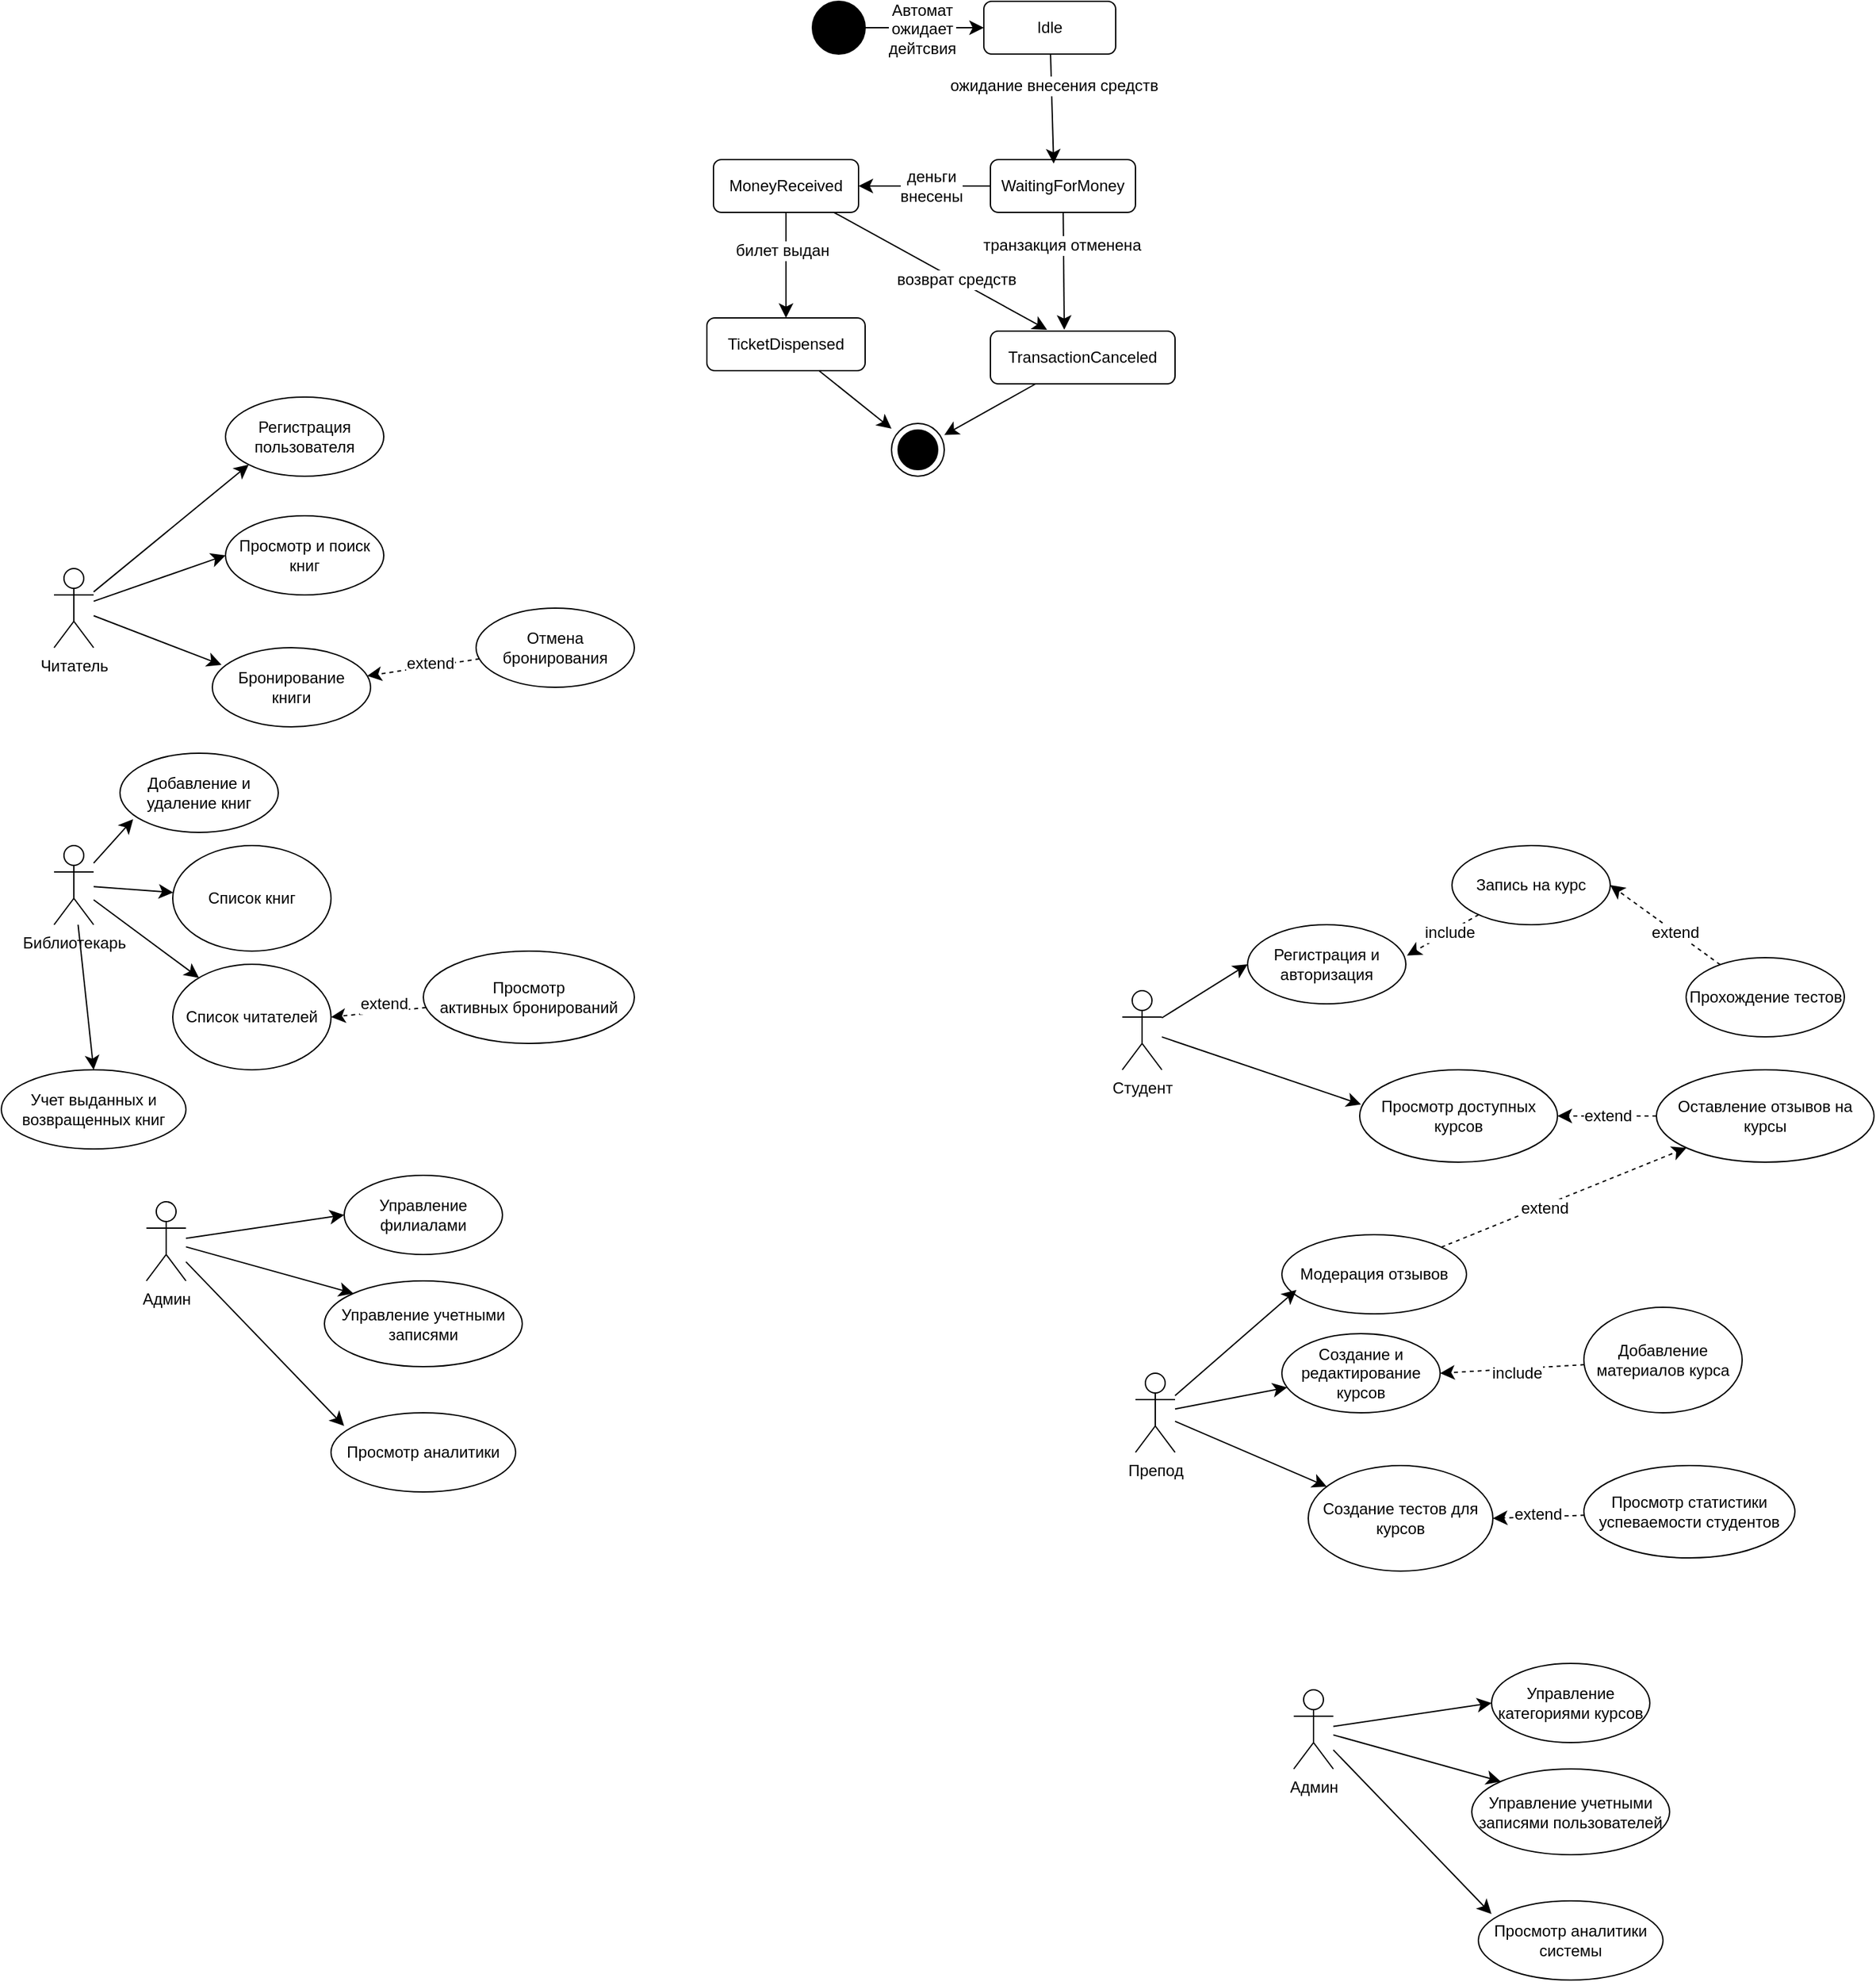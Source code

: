 <mxfile version="24.9.2" pages="2">
  <diagram name="Страница — 1" id="04L0NcoYOIr7Iho5r7k9">
    <mxGraphModel dx="1389" dy="2733" grid="1" gridSize="10" guides="1" tooltips="1" connect="1" arrows="1" fold="1" page="1" pageScale="1" pageWidth="827" pageHeight="1169" math="0" shadow="0">
      <root>
        <mxCell id="0" />
        <mxCell id="1" parent="0" />
        <mxCell id="0wUVabz4Noaz_FoJTO7X-48" style="edgeStyle=none;curved=1;rounded=0;orthogonalLoop=1;jettySize=auto;html=1;fontSize=12;startSize=8;endSize=8;" edge="1" parent="1" source="0wUVabz4Noaz_FoJTO7X-22" target="0wUVabz4Noaz_FoJTO7X-47">
          <mxGeometry relative="1" as="geometry" />
        </mxCell>
        <mxCell id="0wUVabz4Noaz_FoJTO7X-53" style="edgeStyle=none;curved=1;rounded=0;orthogonalLoop=1;jettySize=auto;html=1;fontSize=12;startSize=8;endSize=8;" edge="1" parent="1" source="0wUVabz4Noaz_FoJTO7X-22" target="0wUVabz4Noaz_FoJTO7X-52">
          <mxGeometry relative="1" as="geometry" />
        </mxCell>
        <mxCell id="0wUVabz4Noaz_FoJTO7X-60" style="edgeStyle=none;curved=1;rounded=0;orthogonalLoop=1;jettySize=auto;html=1;entryX=0.5;entryY=0;entryDx=0;entryDy=0;fontSize=12;startSize=8;endSize=8;" edge="1" parent="1" source="0wUVabz4Noaz_FoJTO7X-22" target="0wUVabz4Noaz_FoJTO7X-34">
          <mxGeometry relative="1" as="geometry" />
        </mxCell>
        <mxCell id="0wUVabz4Noaz_FoJTO7X-22" value="Библиотекарь" style="shape=umlActor;verticalLabelPosition=bottom;verticalAlign=top;html=1;outlineConnect=0;" vertex="1" parent="1">
          <mxGeometry x="150" y="290" width="30" height="60" as="geometry" />
        </mxCell>
        <mxCell id="0wUVabz4Noaz_FoJTO7X-54" style="edgeStyle=none;curved=1;rounded=0;orthogonalLoop=1;jettySize=auto;html=1;entryX=0;entryY=0.5;entryDx=0;entryDy=0;fontSize=12;startSize=8;endSize=8;" edge="1" parent="1" source="0wUVabz4Noaz_FoJTO7X-23" target="0wUVabz4Noaz_FoJTO7X-35">
          <mxGeometry relative="1" as="geometry" />
        </mxCell>
        <mxCell id="0wUVabz4Noaz_FoJTO7X-55" style="edgeStyle=none;curved=1;rounded=0;orthogonalLoop=1;jettySize=auto;html=1;entryX=0;entryY=0;entryDx=0;entryDy=0;fontSize=12;startSize=8;endSize=8;" edge="1" parent="1" source="0wUVabz4Noaz_FoJTO7X-23" target="0wUVabz4Noaz_FoJTO7X-36">
          <mxGeometry relative="1" as="geometry" />
        </mxCell>
        <mxCell id="0wUVabz4Noaz_FoJTO7X-23" value="Админ" style="shape=umlActor;verticalLabelPosition=bottom;verticalAlign=top;html=1;outlineConnect=0;" vertex="1" parent="1">
          <mxGeometry x="220" y="560" width="30" height="60" as="geometry" />
        </mxCell>
        <mxCell id="0wUVabz4Noaz_FoJTO7X-38" style="edgeStyle=none;curved=1;rounded=0;orthogonalLoop=1;jettySize=auto;html=1;entryX=0;entryY=0.5;entryDx=0;entryDy=0;fontSize=12;startSize=8;endSize=8;" edge="1" parent="1" source="0wUVabz4Noaz_FoJTO7X-24" target="0wUVabz4Noaz_FoJTO7X-30">
          <mxGeometry relative="1" as="geometry" />
        </mxCell>
        <mxCell id="0wUVabz4Noaz_FoJTO7X-58" style="edgeStyle=none;curved=1;rounded=0;orthogonalLoop=1;jettySize=auto;html=1;entryX=0;entryY=1;entryDx=0;entryDy=0;fontSize=12;startSize=8;endSize=8;" edge="1" parent="1" source="0wUVabz4Noaz_FoJTO7X-24" target="0wUVabz4Noaz_FoJTO7X-29">
          <mxGeometry relative="1" as="geometry" />
        </mxCell>
        <mxCell id="0wUVabz4Noaz_FoJTO7X-24" value="Читатель" style="shape=umlActor;verticalLabelPosition=bottom;verticalAlign=top;html=1;outlineConnect=0;" vertex="1" parent="1">
          <mxGeometry x="150" y="80" width="30" height="60" as="geometry" />
        </mxCell>
        <mxCell id="0wUVabz4Noaz_FoJTO7X-29" value="Регистрация пользователя" style="ellipse;whiteSpace=wrap;html=1;" vertex="1" parent="1">
          <mxGeometry x="280" y="-50" width="120" height="60" as="geometry" />
        </mxCell>
        <mxCell id="0wUVabz4Noaz_FoJTO7X-30" value="Просмотр и поиск книг" style="ellipse;whiteSpace=wrap;html=1;" vertex="1" parent="1">
          <mxGeometry x="280" y="40" width="120" height="60" as="geometry" />
        </mxCell>
        <mxCell id="0wUVabz4Noaz_FoJTO7X-31" value="Бронирование&lt;div&gt;книги&lt;/div&gt;" style="ellipse;whiteSpace=wrap;html=1;" vertex="1" parent="1">
          <mxGeometry x="270" y="140" width="120" height="60" as="geometry" />
        </mxCell>
        <mxCell id="0wUVabz4Noaz_FoJTO7X-62" style="edgeStyle=none;curved=1;rounded=0;orthogonalLoop=1;jettySize=auto;html=1;fontSize=12;startSize=8;endSize=8;dashed=1;" edge="1" parent="1" source="0wUVabz4Noaz_FoJTO7X-32" target="0wUVabz4Noaz_FoJTO7X-31">
          <mxGeometry relative="1" as="geometry" />
        </mxCell>
        <mxCell id="0wUVabz4Noaz_FoJTO7X-63" value="extend" style="edgeLabel;html=1;align=center;verticalAlign=middle;resizable=0;points=[];fontSize=12;" vertex="1" connectable="0" parent="0wUVabz4Noaz_FoJTO7X-62">
          <mxGeometry x="-0.114" y="-1" relative="1" as="geometry">
            <mxPoint y="-1" as="offset" />
          </mxGeometry>
        </mxCell>
        <mxCell id="0wUVabz4Noaz_FoJTO7X-32" value="Отмена бронирования" style="ellipse;whiteSpace=wrap;html=1;" vertex="1" parent="1">
          <mxGeometry x="470" y="110" width="120" height="60" as="geometry" />
        </mxCell>
        <mxCell id="0wUVabz4Noaz_FoJTO7X-33" value="Добавление и удаление книг" style="ellipse;whiteSpace=wrap;html=1;" vertex="1" parent="1">
          <mxGeometry x="200" y="220" width="120" height="60" as="geometry" />
        </mxCell>
        <mxCell id="0wUVabz4Noaz_FoJTO7X-34" value="&lt;p data-pm-slice=&quot;0 0 []&quot;&gt;Учет выданных и возвращенных книг&lt;/p&gt;" style="ellipse;whiteSpace=wrap;html=1;" vertex="1" parent="1">
          <mxGeometry x="110" y="460" width="140" height="60" as="geometry" />
        </mxCell>
        <mxCell id="0wUVabz4Noaz_FoJTO7X-35" value="&lt;p data-pm-slice=&quot;0 0 []&quot;&gt;Управление филиалами&lt;/p&gt;" style="ellipse;whiteSpace=wrap;html=1;" vertex="1" parent="1">
          <mxGeometry x="370" y="540" width="120" height="60" as="geometry" />
        </mxCell>
        <mxCell id="0wUVabz4Noaz_FoJTO7X-36" value="&lt;p data-pm-slice=&quot;0 0 []&quot;&gt;Управление учетными записями&lt;/p&gt;" style="ellipse;whiteSpace=wrap;html=1;" vertex="1" parent="1">
          <mxGeometry x="355" y="620" width="150" height="65" as="geometry" />
        </mxCell>
        <mxCell id="0wUVabz4Noaz_FoJTO7X-37" value="&lt;p data-pm-slice=&quot;0 0 []&quot;&gt;Просмотр аналитики&lt;/p&gt;" style="ellipse;whiteSpace=wrap;html=1;" vertex="1" parent="1">
          <mxGeometry x="360" y="720" width="140" height="60" as="geometry" />
        </mxCell>
        <mxCell id="0wUVabz4Noaz_FoJTO7X-39" style="edgeStyle=none;curved=1;rounded=0;orthogonalLoop=1;jettySize=auto;html=1;entryX=0.058;entryY=0.217;entryDx=0;entryDy=0;entryPerimeter=0;fontSize=12;startSize=8;endSize=8;" edge="1" parent="1" source="0wUVabz4Noaz_FoJTO7X-24" target="0wUVabz4Noaz_FoJTO7X-31">
          <mxGeometry relative="1" as="geometry" />
        </mxCell>
        <mxCell id="0wUVabz4Noaz_FoJTO7X-64" style="edgeStyle=none;curved=1;rounded=0;orthogonalLoop=1;jettySize=auto;html=1;entryX=1;entryY=0.5;entryDx=0;entryDy=0;fontSize=12;startSize=8;endSize=8;dashed=1;" edge="1" parent="1" source="0wUVabz4Noaz_FoJTO7X-44" target="0wUVabz4Noaz_FoJTO7X-52">
          <mxGeometry relative="1" as="geometry" />
        </mxCell>
        <mxCell id="0wUVabz4Noaz_FoJTO7X-65" value="extend" style="edgeLabel;html=1;align=center;verticalAlign=middle;resizable=0;points=[];fontSize=12;" vertex="1" connectable="0" parent="0wUVabz4Noaz_FoJTO7X-64">
          <mxGeometry x="0.222" y="-1" relative="1" as="geometry">
            <mxPoint x="12" y="-6" as="offset" />
          </mxGeometry>
        </mxCell>
        <mxCell id="0wUVabz4Noaz_FoJTO7X-44" value="&lt;p data-pm-slice=&quot;0 0 []&quot;&gt;Просмотр активных&amp;nbsp;&lt;span style=&quot;background-color: initial;&quot;&gt;бронирований&lt;/span&gt;&lt;/p&gt;" style="ellipse;whiteSpace=wrap;html=1;" vertex="1" parent="1">
          <mxGeometry x="430" y="370" width="160" height="70" as="geometry" />
        </mxCell>
        <mxCell id="0wUVabz4Noaz_FoJTO7X-47" value="Список книг" style="ellipse;whiteSpace=wrap;html=1;" vertex="1" parent="1">
          <mxGeometry x="240" y="290" width="120" height="80" as="geometry" />
        </mxCell>
        <mxCell id="0wUVabz4Noaz_FoJTO7X-52" value="Список читателей" style="ellipse;whiteSpace=wrap;html=1;" vertex="1" parent="1">
          <mxGeometry x="240" y="380" width="120" height="80" as="geometry" />
        </mxCell>
        <mxCell id="0wUVabz4Noaz_FoJTO7X-56" style="edgeStyle=none;curved=1;rounded=0;orthogonalLoop=1;jettySize=auto;html=1;entryX=0.071;entryY=0.167;entryDx=0;entryDy=0;entryPerimeter=0;fontSize=12;startSize=8;endSize=8;" edge="1" parent="1" source="0wUVabz4Noaz_FoJTO7X-23" target="0wUVabz4Noaz_FoJTO7X-37">
          <mxGeometry relative="1" as="geometry" />
        </mxCell>
        <mxCell id="0wUVabz4Noaz_FoJTO7X-59" style="edgeStyle=none;curved=1;rounded=0;orthogonalLoop=1;jettySize=auto;html=1;entryX=0.083;entryY=0.833;entryDx=0;entryDy=0;entryPerimeter=0;fontSize=12;startSize=8;endSize=8;" edge="1" parent="1" source="0wUVabz4Noaz_FoJTO7X-22" target="0wUVabz4Noaz_FoJTO7X-33">
          <mxGeometry relative="1" as="geometry" />
        </mxCell>
        <mxCell id="0wUVabz4Noaz_FoJTO7X-73" style="edgeStyle=none;curved=1;rounded=0;orthogonalLoop=1;jettySize=auto;html=1;entryX=0;entryY=0.5;entryDx=0;entryDy=0;fontSize=12;startSize=8;endSize=8;" edge="1" parent="1" source="0wUVabz4Noaz_FoJTO7X-66" target="0wUVabz4Noaz_FoJTO7X-67">
          <mxGeometry relative="1" as="geometry" />
        </mxCell>
        <mxCell id="0wUVabz4Noaz_FoJTO7X-79" value="Автомат&lt;div&gt;ожидает&lt;/div&gt;&lt;div&gt;дейтсвия&lt;/div&gt;" style="edgeLabel;html=1;align=center;verticalAlign=middle;resizable=0;points=[];fontSize=12;" vertex="1" connectable="0" parent="0wUVabz4Noaz_FoJTO7X-73">
          <mxGeometry x="-0.044" y="-1" relative="1" as="geometry">
            <mxPoint as="offset" />
          </mxGeometry>
        </mxCell>
        <mxCell id="0wUVabz4Noaz_FoJTO7X-66" value="" style="shape=ellipse;html=1;fillColor=strokeColor;fontSize=18;fontColor=#ffffff;" vertex="1" parent="1">
          <mxGeometry x="725" y="-350" width="40" height="40" as="geometry" />
        </mxCell>
        <mxCell id="0wUVabz4Noaz_FoJTO7X-67" value="Idle" style="shape=rect;rounded=1;html=1;whiteSpace=wrap;align=center;" vertex="1" parent="1">
          <mxGeometry x="855" y="-350" width="100" height="40" as="geometry" />
        </mxCell>
        <mxCell id="0wUVabz4Noaz_FoJTO7X-75" style="edgeStyle=none;curved=1;rounded=0;orthogonalLoop=1;jettySize=auto;html=1;fontSize=12;startSize=8;endSize=8;" edge="1" parent="1" source="0wUVabz4Noaz_FoJTO7X-68" target="0wUVabz4Noaz_FoJTO7X-69">
          <mxGeometry relative="1" as="geometry" />
        </mxCell>
        <mxCell id="0wUVabz4Noaz_FoJTO7X-81" value="деньги&lt;div&gt;внесены&lt;/div&gt;" style="edgeLabel;html=1;align=center;verticalAlign=middle;resizable=0;points=[];fontSize=12;" vertex="1" connectable="0" parent="0wUVabz4Noaz_FoJTO7X-75">
          <mxGeometry x="-0.42" y="-3" relative="1" as="geometry">
            <mxPoint x="-16" y="3" as="offset" />
          </mxGeometry>
        </mxCell>
        <mxCell id="0wUVabz4Noaz_FoJTO7X-76" style="edgeStyle=none;curved=1;rounded=0;orthogonalLoop=1;jettySize=auto;html=1;entryX=0.4;entryY=-0.025;entryDx=0;entryDy=0;fontSize=12;startSize=8;endSize=8;entryPerimeter=0;" edge="1" parent="1" source="0wUVabz4Noaz_FoJTO7X-68" target="0wUVabz4Noaz_FoJTO7X-71">
          <mxGeometry relative="1" as="geometry" />
        </mxCell>
        <mxCell id="0wUVabz4Noaz_FoJTO7X-83" value="транзакция отменена" style="edgeLabel;html=1;align=center;verticalAlign=middle;resizable=0;points=[];fontSize=12;" vertex="1" connectable="0" parent="0wUVabz4Noaz_FoJTO7X-76">
          <mxGeometry x="-0.439" y="-2" relative="1" as="geometry">
            <mxPoint as="offset" />
          </mxGeometry>
        </mxCell>
        <mxCell id="0wUVabz4Noaz_FoJTO7X-68" value="WaitingForMoney" style="shape=rect;rounded=1;html=1;whiteSpace=wrap;align=center;" vertex="1" parent="1">
          <mxGeometry x="860" y="-230" width="110" height="40" as="geometry" />
        </mxCell>
        <mxCell id="0wUVabz4Noaz_FoJTO7X-77" style="edgeStyle=none;curved=1;rounded=0;orthogonalLoop=1;jettySize=auto;html=1;fontSize=12;startSize=8;endSize=8;" edge="1" parent="1" source="0wUVabz4Noaz_FoJTO7X-69" target="0wUVabz4Noaz_FoJTO7X-70">
          <mxGeometry relative="1" as="geometry" />
        </mxCell>
        <mxCell id="0wUVabz4Noaz_FoJTO7X-82" value="билет выдан" style="edgeLabel;html=1;align=center;verticalAlign=middle;resizable=0;points=[];fontSize=12;" vertex="1" connectable="0" parent="0wUVabz4Noaz_FoJTO7X-77">
          <mxGeometry x="-0.275" y="-3" relative="1" as="geometry">
            <mxPoint as="offset" />
          </mxGeometry>
        </mxCell>
        <mxCell id="0wUVabz4Noaz_FoJTO7X-69" value="MoneyReceived" style="shape=rect;rounded=1;html=1;whiteSpace=wrap;align=center;" vertex="1" parent="1">
          <mxGeometry x="650" y="-230" width="110" height="40" as="geometry" />
        </mxCell>
        <mxCell id="0wUVabz4Noaz_FoJTO7X-85" style="edgeStyle=none;curved=1;rounded=0;orthogonalLoop=1;jettySize=auto;html=1;fontSize=12;startSize=8;endSize=8;" edge="1" parent="1" source="0wUVabz4Noaz_FoJTO7X-70" target="0wUVabz4Noaz_FoJTO7X-86">
          <mxGeometry relative="1" as="geometry">
            <mxPoint x="785" y="-10" as="targetPoint" />
          </mxGeometry>
        </mxCell>
        <mxCell id="0wUVabz4Noaz_FoJTO7X-70" value="TicketDispensed" style="shape=rect;rounded=1;html=1;whiteSpace=wrap;align=center;" vertex="1" parent="1">
          <mxGeometry x="645" y="-110" width="120" height="40" as="geometry" />
        </mxCell>
        <mxCell id="0wUVabz4Noaz_FoJTO7X-87" style="edgeStyle=none;curved=1;rounded=0;orthogonalLoop=1;jettySize=auto;html=1;fontSize=12;startSize=8;endSize=8;" edge="1" parent="1" source="0wUVabz4Noaz_FoJTO7X-71" target="0wUVabz4Noaz_FoJTO7X-86">
          <mxGeometry relative="1" as="geometry" />
        </mxCell>
        <mxCell id="0wUVabz4Noaz_FoJTO7X-71" value="TransactionCanceled" style="shape=rect;rounded=1;html=1;whiteSpace=wrap;align=center;" vertex="1" parent="1">
          <mxGeometry x="860" y="-100" width="140" height="40" as="geometry" />
        </mxCell>
        <mxCell id="0wUVabz4Noaz_FoJTO7X-74" style="edgeStyle=none;curved=1;rounded=0;orthogonalLoop=1;jettySize=auto;html=1;entryX=0.436;entryY=0.075;entryDx=0;entryDy=0;entryPerimeter=0;fontSize=12;startSize=8;endSize=8;" edge="1" parent="1" source="0wUVabz4Noaz_FoJTO7X-67" target="0wUVabz4Noaz_FoJTO7X-68">
          <mxGeometry relative="1" as="geometry" />
        </mxCell>
        <mxCell id="0wUVabz4Noaz_FoJTO7X-80" value="ожидание внесения средств" style="edgeLabel;html=1;align=center;verticalAlign=middle;resizable=0;points=[];fontSize=12;" vertex="1" connectable="0" parent="0wUVabz4Noaz_FoJTO7X-74">
          <mxGeometry x="-0.421" y="1" relative="1" as="geometry">
            <mxPoint as="offset" />
          </mxGeometry>
        </mxCell>
        <mxCell id="0wUVabz4Noaz_FoJTO7X-78" style="edgeStyle=none;curved=1;rounded=0;orthogonalLoop=1;jettySize=auto;html=1;entryX=0.307;entryY=-0.025;entryDx=0;entryDy=0;entryPerimeter=0;fontSize=12;startSize=8;endSize=8;" edge="1" parent="1" source="0wUVabz4Noaz_FoJTO7X-69" target="0wUVabz4Noaz_FoJTO7X-71">
          <mxGeometry relative="1" as="geometry" />
        </mxCell>
        <mxCell id="0wUVabz4Noaz_FoJTO7X-84" value="возврат средств" style="edgeLabel;html=1;align=center;verticalAlign=middle;resizable=0;points=[];fontSize=12;" vertex="1" connectable="0" parent="0wUVabz4Noaz_FoJTO7X-78">
          <mxGeometry x="0.156" y="1" relative="1" as="geometry">
            <mxPoint x="-1" as="offset" />
          </mxGeometry>
        </mxCell>
        <mxCell id="0wUVabz4Noaz_FoJTO7X-86" value="" style="shape=mxgraph.sysml.actFinal;html=1;verticalLabelPosition=bottom;labelBackgroundColor=#ffffff;verticalAlign=top;" vertex="1" parent="1">
          <mxGeometry x="785" y="-30" width="40" height="40" as="geometry" />
        </mxCell>
        <mxCell id="0wUVabz4Noaz_FoJTO7X-127" style="edgeStyle=none;curved=1;rounded=0;orthogonalLoop=1;jettySize=auto;html=1;fontSize=12;startSize=8;endSize=8;" edge="1" parent="1" source="0wUVabz4Noaz_FoJTO7X-91" target="0wUVabz4Noaz_FoJTO7X-104">
          <mxGeometry relative="1" as="geometry" />
        </mxCell>
        <mxCell id="0wUVabz4Noaz_FoJTO7X-129" style="edgeStyle=none;curved=1;rounded=0;orthogonalLoop=1;jettySize=auto;html=1;fontSize=12;startSize=8;endSize=8;" edge="1" parent="1" source="0wUVabz4Noaz_FoJTO7X-91" target="0wUVabz4Noaz_FoJTO7X-114">
          <mxGeometry relative="1" as="geometry" />
        </mxCell>
        <mxCell id="0wUVabz4Noaz_FoJTO7X-91" value="Препод" style="shape=umlActor;verticalLabelPosition=bottom;verticalAlign=top;html=1;outlineConnect=0;" vertex="1" parent="1">
          <mxGeometry x="970" y="690" width="30" height="60" as="geometry" />
        </mxCell>
        <mxCell id="0wUVabz4Noaz_FoJTO7X-92" style="edgeStyle=none;curved=1;rounded=0;orthogonalLoop=1;jettySize=auto;html=1;entryX=0;entryY=0.5;entryDx=0;entryDy=0;fontSize=12;startSize=8;endSize=8;" edge="1" source="0wUVabz4Noaz_FoJTO7X-94" target="0wUVabz4Noaz_FoJTO7X-106" parent="1">
          <mxGeometry relative="1" as="geometry" />
        </mxCell>
        <mxCell id="0wUVabz4Noaz_FoJTO7X-93" style="edgeStyle=none;curved=1;rounded=0;orthogonalLoop=1;jettySize=auto;html=1;entryX=0;entryY=0;entryDx=0;entryDy=0;fontSize=12;startSize=8;endSize=8;" edge="1" source="0wUVabz4Noaz_FoJTO7X-94" target="0wUVabz4Noaz_FoJTO7X-107" parent="1">
          <mxGeometry relative="1" as="geometry" />
        </mxCell>
        <mxCell id="0wUVabz4Noaz_FoJTO7X-94" value="Админ" style="shape=umlActor;verticalLabelPosition=bottom;verticalAlign=top;html=1;outlineConnect=0;" vertex="1" parent="1">
          <mxGeometry x="1090" y="930" width="30" height="60" as="geometry" />
        </mxCell>
        <mxCell id="0wUVabz4Noaz_FoJTO7X-130" style="edgeStyle=none;curved=1;rounded=0;orthogonalLoop=1;jettySize=auto;html=1;entryX=0;entryY=0.5;entryDx=0;entryDy=0;fontSize=12;startSize=8;endSize=8;" edge="1" parent="1" source="0wUVabz4Noaz_FoJTO7X-97" target="0wUVabz4Noaz_FoJTO7X-98">
          <mxGeometry relative="1" as="geometry" />
        </mxCell>
        <mxCell id="0wUVabz4Noaz_FoJTO7X-97" value="Студент" style="shape=umlActor;verticalLabelPosition=bottom;verticalAlign=top;html=1;outlineConnect=0;" vertex="1" parent="1">
          <mxGeometry x="960" y="400" width="30" height="60" as="geometry" />
        </mxCell>
        <mxCell id="0wUVabz4Noaz_FoJTO7X-98" value="Регистрация и авторизация" style="ellipse;whiteSpace=wrap;html=1;" vertex="1" parent="1">
          <mxGeometry x="1055" y="350" width="120" height="60" as="geometry" />
        </mxCell>
        <mxCell id="0wUVabz4Noaz_FoJTO7X-99" value="Просмотр доступных курсов" style="ellipse;whiteSpace=wrap;html=1;" vertex="1" parent="1">
          <mxGeometry x="1140" y="460" width="150" height="70" as="geometry" />
        </mxCell>
        <mxCell id="0wUVabz4Noaz_FoJTO7X-100" value="Запись на курс" style="ellipse;whiteSpace=wrap;html=1;" vertex="1" parent="1">
          <mxGeometry x="1210" y="290" width="120" height="60" as="geometry" />
        </mxCell>
        <mxCell id="0wUVabz4Noaz_FoJTO7X-119" style="edgeStyle=none;curved=1;rounded=0;orthogonalLoop=1;jettySize=auto;html=1;entryX=1;entryY=0.5;entryDx=0;entryDy=0;fontSize=12;startSize=8;endSize=8;dashed=1;" edge="1" parent="1" source="0wUVabz4Noaz_FoJTO7X-103" target="0wUVabz4Noaz_FoJTO7X-100">
          <mxGeometry relative="1" as="geometry" />
        </mxCell>
        <mxCell id="0wUVabz4Noaz_FoJTO7X-120" value="extend" style="edgeLabel;html=1;align=center;verticalAlign=middle;resizable=0;points=[];fontSize=12;" vertex="1" connectable="0" parent="0wUVabz4Noaz_FoJTO7X-119">
          <mxGeometry x="-0.175" y="1" relative="1" as="geometry">
            <mxPoint as="offset" />
          </mxGeometry>
        </mxCell>
        <mxCell id="0wUVabz4Noaz_FoJTO7X-103" value="Прохождение тестов" style="ellipse;whiteSpace=wrap;html=1;" vertex="1" parent="1">
          <mxGeometry x="1387.5" y="375" width="120" height="60" as="geometry" />
        </mxCell>
        <mxCell id="0wUVabz4Noaz_FoJTO7X-104" value="Создание и редактирование курсов" style="ellipse;whiteSpace=wrap;html=1;" vertex="1" parent="1">
          <mxGeometry x="1081" y="660" width="120" height="60" as="geometry" />
        </mxCell>
        <mxCell id="0wUVabz4Noaz_FoJTO7X-125" style="edgeStyle=none;curved=1;rounded=0;orthogonalLoop=1;jettySize=auto;html=1;fontSize=12;startSize=8;endSize=8;dashed=1;" edge="1" parent="1" source="0wUVabz4Noaz_FoJTO7X-105" target="0wUVabz4Noaz_FoJTO7X-118">
          <mxGeometry relative="1" as="geometry" />
        </mxCell>
        <mxCell id="0wUVabz4Noaz_FoJTO7X-126" value="extend" style="edgeLabel;html=1;align=center;verticalAlign=middle;resizable=0;points=[];fontSize=12;" vertex="1" connectable="0" parent="0wUVabz4Noaz_FoJTO7X-125">
          <mxGeometry x="-0.169" y="-2" relative="1" as="geometry">
            <mxPoint as="offset" />
          </mxGeometry>
        </mxCell>
        <mxCell id="0wUVabz4Noaz_FoJTO7X-105" value="&lt;p data-pm-slice=&quot;0 0 []&quot;&gt;Модерация отзывов&lt;/p&gt;" style="ellipse;whiteSpace=wrap;html=1;" vertex="1" parent="1">
          <mxGeometry x="1081" y="585" width="140" height="60" as="geometry" />
        </mxCell>
        <mxCell id="0wUVabz4Noaz_FoJTO7X-106" value="&lt;p data-pm-slice=&quot;0 0 []&quot;&gt;Управление категориями курсов&lt;/p&gt;" style="ellipse;whiteSpace=wrap;html=1;" vertex="1" parent="1">
          <mxGeometry x="1240" y="910" width="120" height="60" as="geometry" />
        </mxCell>
        <mxCell id="0wUVabz4Noaz_FoJTO7X-107" value="&lt;p data-pm-slice=&quot;0 0 []&quot;&gt;Управление учетными записями пользователей&lt;/p&gt;" style="ellipse;whiteSpace=wrap;html=1;" vertex="1" parent="1">
          <mxGeometry x="1225" y="990" width="150" height="65" as="geometry" />
        </mxCell>
        <mxCell id="0wUVabz4Noaz_FoJTO7X-108" value="&lt;p data-pm-slice=&quot;0 0 []&quot;&gt;Просмотр аналитики системы&lt;/p&gt;" style="ellipse;whiteSpace=wrap;html=1;" vertex="1" parent="1">
          <mxGeometry x="1230" y="1090" width="140" height="60" as="geometry" />
        </mxCell>
        <mxCell id="0wUVabz4Noaz_FoJTO7X-122" style="edgeStyle=none;curved=1;rounded=0;orthogonalLoop=1;jettySize=auto;html=1;entryX=1;entryY=0.5;entryDx=0;entryDy=0;fontSize=12;startSize=8;endSize=8;dashed=1;" edge="1" parent="1" source="0wUVabz4Noaz_FoJTO7X-112" target="0wUVabz4Noaz_FoJTO7X-114">
          <mxGeometry relative="1" as="geometry" />
        </mxCell>
        <mxCell id="0wUVabz4Noaz_FoJTO7X-123" value="extend" style="edgeLabel;html=1;align=center;verticalAlign=middle;resizable=0;points=[];fontSize=12;" vertex="1" connectable="0" parent="0wUVabz4Noaz_FoJTO7X-122">
          <mxGeometry x="0.02" y="-2" relative="1" as="geometry">
            <mxPoint as="offset" />
          </mxGeometry>
        </mxCell>
        <mxCell id="0wUVabz4Noaz_FoJTO7X-112" value="&lt;p data-pm-slice=&quot;0 0 []&quot;&gt;Просмотр статистики успеваемости студентов&lt;/p&gt;" style="ellipse;whiteSpace=wrap;html=1;" vertex="1" parent="1">
          <mxGeometry x="1310" y="760" width="160" height="70" as="geometry" />
        </mxCell>
        <mxCell id="0wUVabz4Noaz_FoJTO7X-135" style="edgeStyle=none;curved=1;rounded=0;orthogonalLoop=1;jettySize=auto;html=1;entryX=1;entryY=0.5;entryDx=0;entryDy=0;fontSize=12;startSize=8;endSize=8;dashed=1;" edge="1" parent="1" source="0wUVabz4Noaz_FoJTO7X-113" target="0wUVabz4Noaz_FoJTO7X-104">
          <mxGeometry relative="1" as="geometry" />
        </mxCell>
        <mxCell id="0wUVabz4Noaz_FoJTO7X-136" value="include" style="edgeLabel;html=1;align=center;verticalAlign=middle;resizable=0;points=[];fontSize=12;" vertex="1" connectable="0" parent="0wUVabz4Noaz_FoJTO7X-135">
          <mxGeometry x="-0.048" y="3" relative="1" as="geometry">
            <mxPoint as="offset" />
          </mxGeometry>
        </mxCell>
        <mxCell id="0wUVabz4Noaz_FoJTO7X-113" value="Добавление материалов курса" style="ellipse;whiteSpace=wrap;html=1;" vertex="1" parent="1">
          <mxGeometry x="1310" y="640" width="120" height="80" as="geometry" />
        </mxCell>
        <mxCell id="0wUVabz4Noaz_FoJTO7X-114" value="Создание тестов для курсов" style="ellipse;whiteSpace=wrap;html=1;" vertex="1" parent="1">
          <mxGeometry x="1101" y="760" width="140" height="80" as="geometry" />
        </mxCell>
        <mxCell id="0wUVabz4Noaz_FoJTO7X-115" style="edgeStyle=none;curved=1;rounded=0;orthogonalLoop=1;jettySize=auto;html=1;entryX=0.071;entryY=0.167;entryDx=0;entryDy=0;entryPerimeter=0;fontSize=12;startSize=8;endSize=8;" edge="1" source="0wUVabz4Noaz_FoJTO7X-94" target="0wUVabz4Noaz_FoJTO7X-108" parent="1">
          <mxGeometry relative="1" as="geometry" />
        </mxCell>
        <mxCell id="0wUVabz4Noaz_FoJTO7X-121" value="extend" style="edgeStyle=none;curved=1;rounded=0;orthogonalLoop=1;jettySize=auto;html=1;entryX=1;entryY=0.5;entryDx=0;entryDy=0;fontSize=12;startSize=8;endSize=8;dashed=1;" edge="1" parent="1" source="0wUVabz4Noaz_FoJTO7X-118" target="0wUVabz4Noaz_FoJTO7X-99">
          <mxGeometry relative="1" as="geometry" />
        </mxCell>
        <mxCell id="0wUVabz4Noaz_FoJTO7X-118" value="Оставление отзывов на курсы" style="ellipse;whiteSpace=wrap;html=1;" vertex="1" parent="1">
          <mxGeometry x="1365" y="460" width="165" height="70" as="geometry" />
        </mxCell>
        <mxCell id="0wUVabz4Noaz_FoJTO7X-124" style="edgeStyle=none;curved=1;rounded=0;orthogonalLoop=1;jettySize=auto;html=1;entryX=0.079;entryY=0.697;entryDx=0;entryDy=0;entryPerimeter=0;fontSize=12;startSize=8;endSize=8;" edge="1" parent="1" source="0wUVabz4Noaz_FoJTO7X-91" target="0wUVabz4Noaz_FoJTO7X-105">
          <mxGeometry relative="1" as="geometry" />
        </mxCell>
        <mxCell id="0wUVabz4Noaz_FoJTO7X-132" style="edgeStyle=none;curved=1;rounded=0;orthogonalLoop=1;jettySize=auto;html=1;entryX=0.007;entryY=0.375;entryDx=0;entryDy=0;entryPerimeter=0;fontSize=12;startSize=8;endSize=8;" edge="1" parent="1" source="0wUVabz4Noaz_FoJTO7X-97" target="0wUVabz4Noaz_FoJTO7X-99">
          <mxGeometry relative="1" as="geometry" />
        </mxCell>
        <mxCell id="0wUVabz4Noaz_FoJTO7X-133" style="edgeStyle=none;curved=1;rounded=0;orthogonalLoop=1;jettySize=auto;html=1;entryX=1.007;entryY=0.39;entryDx=0;entryDy=0;entryPerimeter=0;fontSize=12;startSize=8;endSize=8;dashed=1;" edge="1" parent="1" source="0wUVabz4Noaz_FoJTO7X-100" target="0wUVabz4Noaz_FoJTO7X-98">
          <mxGeometry relative="1" as="geometry" />
        </mxCell>
        <mxCell id="0wUVabz4Noaz_FoJTO7X-134" value="include" style="edgeLabel;html=1;align=center;verticalAlign=middle;resizable=0;points=[];fontSize=12;" vertex="1" connectable="0" parent="0wUVabz4Noaz_FoJTO7X-133">
          <mxGeometry x="-0.171" relative="1" as="geometry">
            <mxPoint as="offset" />
          </mxGeometry>
        </mxCell>
      </root>
    </mxGraphModel>
  </diagram>
  <diagram id="VENiYQ3OmMjpugJ3UZXA" name="Страница — 2">
    <mxGraphModel dx="-19" dy="880" grid="0" gridSize="10" guides="1" tooltips="1" connect="1" arrows="1" fold="1" page="0" pageScale="1" pageWidth="827" pageHeight="1169" math="0" shadow="0">
      <root>
        <mxCell id="0" />
        <mxCell id="1" parent="0" />
        <mxCell id="3P2AhAfauJuwKFGRYnmw-1" style="edgeStyle=none;curved=1;rounded=0;orthogonalLoop=1;jettySize=auto;html=1;fontSize=12;startSize=8;endSize=8;" edge="1" parent="1" source="3P2AhAfauJuwKFGRYnmw-3" target="3P2AhAfauJuwKFGRYnmw-15">
          <mxGeometry relative="1" as="geometry" />
        </mxCell>
        <mxCell id="3P2AhAfauJuwKFGRYnmw-2" style="edgeStyle=none;curved=1;rounded=0;orthogonalLoop=1;jettySize=auto;html=1;fontSize=12;startSize=8;endSize=8;" edge="1" parent="1" source="3P2AhAfauJuwKFGRYnmw-3" target="3P2AhAfauJuwKFGRYnmw-28">
          <mxGeometry relative="1" as="geometry" />
        </mxCell>
        <mxCell id="3P2AhAfauJuwKFGRYnmw-3" value="Препод" style="shape=umlActor;verticalLabelPosition=bottom;verticalAlign=top;html=1;outlineConnect=0;" vertex="1" parent="1">
          <mxGeometry x="970" y="690" width="30" height="60" as="geometry" />
        </mxCell>
        <mxCell id="3P2AhAfauJuwKFGRYnmw-4" style="edgeStyle=none;curved=1;rounded=0;orthogonalLoop=1;jettySize=auto;html=1;entryX=0;entryY=0.5;entryDx=0;entryDy=0;fontSize=12;startSize=8;endSize=8;" edge="1" parent="1" source="3P2AhAfauJuwKFGRYnmw-6" target="3P2AhAfauJuwKFGRYnmw-19">
          <mxGeometry relative="1" as="geometry" />
        </mxCell>
        <mxCell id="3P2AhAfauJuwKFGRYnmw-5" style="edgeStyle=none;curved=1;rounded=0;orthogonalLoop=1;jettySize=auto;html=1;entryX=0;entryY=0;entryDx=0;entryDy=0;fontSize=12;startSize=8;endSize=8;" edge="1" parent="1" source="3P2AhAfauJuwKFGRYnmw-6" target="3P2AhAfauJuwKFGRYnmw-20">
          <mxGeometry relative="1" as="geometry" />
        </mxCell>
        <mxCell id="3P2AhAfauJuwKFGRYnmw-6" value="Админ" style="shape=umlActor;verticalLabelPosition=bottom;verticalAlign=top;html=1;outlineConnect=0;" vertex="1" parent="1">
          <mxGeometry x="1090" y="930" width="30" height="60" as="geometry" />
        </mxCell>
        <mxCell id="3P2AhAfauJuwKFGRYnmw-7" style="edgeStyle=none;curved=1;rounded=0;orthogonalLoop=1;jettySize=auto;html=1;entryX=0;entryY=0.5;entryDx=0;entryDy=0;fontSize=12;startSize=8;endSize=8;" edge="1" parent="1" source="3P2AhAfauJuwKFGRYnmw-8" target="3P2AhAfauJuwKFGRYnmw-9">
          <mxGeometry relative="1" as="geometry" />
        </mxCell>
        <mxCell id="3P2AhAfauJuwKFGRYnmw-8" value="Студент" style="shape=umlActor;verticalLabelPosition=bottom;verticalAlign=top;html=1;outlineConnect=0;" vertex="1" parent="1">
          <mxGeometry x="960" y="400" width="30" height="60" as="geometry" />
        </mxCell>
        <mxCell id="3P2AhAfauJuwKFGRYnmw-9" value="Регистрация и авторизация" style="ellipse;whiteSpace=wrap;html=1;" vertex="1" parent="1">
          <mxGeometry x="1055" y="350" width="120" height="60" as="geometry" />
        </mxCell>
        <mxCell id="3P2AhAfauJuwKFGRYnmw-10" value="Просмотр доступных курсов" style="ellipse;whiteSpace=wrap;html=1;" vertex="1" parent="1">
          <mxGeometry x="1140" y="460" width="150" height="70" as="geometry" />
        </mxCell>
        <mxCell id="3P2AhAfauJuwKFGRYnmw-11" value="Запись на курс" style="ellipse;whiteSpace=wrap;html=1;" vertex="1" parent="1">
          <mxGeometry x="1210" y="290" width="120" height="60" as="geometry" />
        </mxCell>
        <mxCell id="3P2AhAfauJuwKFGRYnmw-12" style="edgeStyle=none;curved=1;rounded=0;orthogonalLoop=1;jettySize=auto;html=1;entryX=1;entryY=0.5;entryDx=0;entryDy=0;fontSize=12;startSize=8;endSize=8;dashed=1;" edge="1" parent="1" source="3P2AhAfauJuwKFGRYnmw-14" target="3P2AhAfauJuwKFGRYnmw-11">
          <mxGeometry relative="1" as="geometry" />
        </mxCell>
        <mxCell id="3P2AhAfauJuwKFGRYnmw-13" value="extend" style="edgeLabel;html=1;align=center;verticalAlign=middle;resizable=0;points=[];fontSize=12;" vertex="1" connectable="0" parent="3P2AhAfauJuwKFGRYnmw-12">
          <mxGeometry x="-0.175" y="1" relative="1" as="geometry">
            <mxPoint as="offset" />
          </mxGeometry>
        </mxCell>
        <mxCell id="3P2AhAfauJuwKFGRYnmw-14" value="Прохождение тестов" style="ellipse;whiteSpace=wrap;html=1;" vertex="1" parent="1">
          <mxGeometry x="1387.5" y="375" width="120" height="60" as="geometry" />
        </mxCell>
        <mxCell id="3P2AhAfauJuwKFGRYnmw-15" value="Создание и редактирование курсов" style="ellipse;whiteSpace=wrap;html=1;" vertex="1" parent="1">
          <mxGeometry x="1081" y="660" width="120" height="60" as="geometry" />
        </mxCell>
        <mxCell id="3P2AhAfauJuwKFGRYnmw-16" style="edgeStyle=none;curved=1;rounded=0;orthogonalLoop=1;jettySize=auto;html=1;fontSize=12;startSize=8;endSize=8;dashed=1;" edge="1" parent="1" source="3P2AhAfauJuwKFGRYnmw-18" target="3P2AhAfauJuwKFGRYnmw-31">
          <mxGeometry relative="1" as="geometry" />
        </mxCell>
        <mxCell id="3P2AhAfauJuwKFGRYnmw-17" value="extend" style="edgeLabel;html=1;align=center;verticalAlign=middle;resizable=0;points=[];fontSize=12;" vertex="1" connectable="0" parent="3P2AhAfauJuwKFGRYnmw-16">
          <mxGeometry x="-0.169" y="-2" relative="1" as="geometry">
            <mxPoint as="offset" />
          </mxGeometry>
        </mxCell>
        <mxCell id="3P2AhAfauJuwKFGRYnmw-18" value="&lt;p data-pm-slice=&quot;0 0 []&quot;&gt;Модерация отзывов&lt;/p&gt;" style="ellipse;whiteSpace=wrap;html=1;" vertex="1" parent="1">
          <mxGeometry x="1081" y="585" width="140" height="60" as="geometry" />
        </mxCell>
        <mxCell id="3P2AhAfauJuwKFGRYnmw-19" value="&lt;p data-pm-slice=&quot;0 0 []&quot;&gt;Управление категориями курсов&lt;/p&gt;" style="ellipse;whiteSpace=wrap;html=1;" vertex="1" parent="1">
          <mxGeometry x="1240" y="910" width="120" height="60" as="geometry" />
        </mxCell>
        <mxCell id="3P2AhAfauJuwKFGRYnmw-20" value="&lt;p data-pm-slice=&quot;0 0 []&quot;&gt;Управление учетными записями пользователей&lt;/p&gt;" style="ellipse;whiteSpace=wrap;html=1;" vertex="1" parent="1">
          <mxGeometry x="1225" y="990" width="150" height="65" as="geometry" />
        </mxCell>
        <mxCell id="3P2AhAfauJuwKFGRYnmw-21" value="&lt;p data-pm-slice=&quot;0 0 []&quot;&gt;Просмотр аналитики системы&lt;/p&gt;" style="ellipse;whiteSpace=wrap;html=1;" vertex="1" parent="1">
          <mxGeometry x="1230" y="1090" width="140" height="60" as="geometry" />
        </mxCell>
        <mxCell id="3P2AhAfauJuwKFGRYnmw-22" style="edgeStyle=none;curved=1;rounded=0;orthogonalLoop=1;jettySize=auto;html=1;entryX=1;entryY=0.5;entryDx=0;entryDy=0;fontSize=12;startSize=8;endSize=8;dashed=1;" edge="1" parent="1" source="3P2AhAfauJuwKFGRYnmw-24" target="3P2AhAfauJuwKFGRYnmw-28">
          <mxGeometry relative="1" as="geometry" />
        </mxCell>
        <mxCell id="3P2AhAfauJuwKFGRYnmw-23" value="extend" style="edgeLabel;html=1;align=center;verticalAlign=middle;resizable=0;points=[];fontSize=12;" vertex="1" connectable="0" parent="3P2AhAfauJuwKFGRYnmw-22">
          <mxGeometry x="0.02" y="-2" relative="1" as="geometry">
            <mxPoint as="offset" />
          </mxGeometry>
        </mxCell>
        <mxCell id="3P2AhAfauJuwKFGRYnmw-24" value="&lt;p data-pm-slice=&quot;0 0 []&quot;&gt;Просмотр статистики успеваемости студентов&lt;/p&gt;" style="ellipse;whiteSpace=wrap;html=1;" vertex="1" parent="1">
          <mxGeometry x="1310" y="760" width="160" height="70" as="geometry" />
        </mxCell>
        <mxCell id="3P2AhAfauJuwKFGRYnmw-25" style="edgeStyle=none;curved=1;rounded=0;orthogonalLoop=1;jettySize=auto;html=1;entryX=1;entryY=0.5;entryDx=0;entryDy=0;fontSize=12;startSize=8;endSize=8;dashed=1;" edge="1" parent="1" source="3P2AhAfauJuwKFGRYnmw-27" target="3P2AhAfauJuwKFGRYnmw-15">
          <mxGeometry relative="1" as="geometry" />
        </mxCell>
        <mxCell id="3P2AhAfauJuwKFGRYnmw-26" value="include" style="edgeLabel;html=1;align=center;verticalAlign=middle;resizable=0;points=[];fontSize=12;" vertex="1" connectable="0" parent="3P2AhAfauJuwKFGRYnmw-25">
          <mxGeometry x="-0.048" y="3" relative="1" as="geometry">
            <mxPoint as="offset" />
          </mxGeometry>
        </mxCell>
        <mxCell id="3P2AhAfauJuwKFGRYnmw-27" value="Добавление материалов курса" style="ellipse;whiteSpace=wrap;html=1;" vertex="1" parent="1">
          <mxGeometry x="1310" y="640" width="120" height="80" as="geometry" />
        </mxCell>
        <mxCell id="3P2AhAfauJuwKFGRYnmw-28" value="Создание тестов для курсов" style="ellipse;whiteSpace=wrap;html=1;" vertex="1" parent="1">
          <mxGeometry x="1101" y="760" width="140" height="80" as="geometry" />
        </mxCell>
        <mxCell id="3P2AhAfauJuwKFGRYnmw-29" style="edgeStyle=none;curved=1;rounded=0;orthogonalLoop=1;jettySize=auto;html=1;entryX=0.071;entryY=0.167;entryDx=0;entryDy=0;entryPerimeter=0;fontSize=12;startSize=8;endSize=8;" edge="1" parent="1" source="3P2AhAfauJuwKFGRYnmw-6" target="3P2AhAfauJuwKFGRYnmw-21">
          <mxGeometry relative="1" as="geometry" />
        </mxCell>
        <mxCell id="3P2AhAfauJuwKFGRYnmw-30" value="extend" style="edgeStyle=none;curved=1;rounded=0;orthogonalLoop=1;jettySize=auto;html=1;entryX=1;entryY=0.5;entryDx=0;entryDy=0;fontSize=12;startSize=8;endSize=8;dashed=1;" edge="1" parent="1" source="3P2AhAfauJuwKFGRYnmw-31" target="3P2AhAfauJuwKFGRYnmw-10">
          <mxGeometry relative="1" as="geometry" />
        </mxCell>
        <mxCell id="3P2AhAfauJuwKFGRYnmw-31" value="Оставление отзывов на курсы" style="ellipse;whiteSpace=wrap;html=1;" vertex="1" parent="1">
          <mxGeometry x="1365" y="460" width="165" height="70" as="geometry" />
        </mxCell>
        <mxCell id="3P2AhAfauJuwKFGRYnmw-32" style="edgeStyle=none;curved=1;rounded=0;orthogonalLoop=1;jettySize=auto;html=1;entryX=0.079;entryY=0.697;entryDx=0;entryDy=0;entryPerimeter=0;fontSize=12;startSize=8;endSize=8;" edge="1" parent="1" source="3P2AhAfauJuwKFGRYnmw-3" target="3P2AhAfauJuwKFGRYnmw-18">
          <mxGeometry relative="1" as="geometry" />
        </mxCell>
        <mxCell id="3P2AhAfauJuwKFGRYnmw-33" style="edgeStyle=none;curved=1;rounded=0;orthogonalLoop=1;jettySize=auto;html=1;entryX=0.007;entryY=0.375;entryDx=0;entryDy=0;entryPerimeter=0;fontSize=12;startSize=8;endSize=8;" edge="1" parent="1" source="3P2AhAfauJuwKFGRYnmw-8" target="3P2AhAfauJuwKFGRYnmw-10">
          <mxGeometry relative="1" as="geometry" />
        </mxCell>
        <mxCell id="3P2AhAfauJuwKFGRYnmw-34" style="edgeStyle=none;curved=1;rounded=0;orthogonalLoop=1;jettySize=auto;html=1;entryX=1.007;entryY=0.39;entryDx=0;entryDy=0;entryPerimeter=0;fontSize=12;startSize=8;endSize=8;dashed=1;" edge="1" parent="1" source="3P2AhAfauJuwKFGRYnmw-11" target="3P2AhAfauJuwKFGRYnmw-9">
          <mxGeometry relative="1" as="geometry" />
        </mxCell>
        <mxCell id="3P2AhAfauJuwKFGRYnmw-35" value="include" style="edgeLabel;html=1;align=center;verticalAlign=middle;resizable=0;points=[];fontSize=12;" vertex="1" connectable="0" parent="3P2AhAfauJuwKFGRYnmw-34">
          <mxGeometry x="-0.171" relative="1" as="geometry">
            <mxPoint as="offset" />
          </mxGeometry>
        </mxCell>
      </root>
    </mxGraphModel>
  </diagram>
</mxfile>

